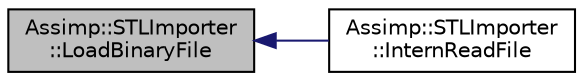 digraph "Assimp::STLImporter::LoadBinaryFile"
{
  edge [fontname="Helvetica",fontsize="10",labelfontname="Helvetica",labelfontsize="10"];
  node [fontname="Helvetica",fontsize="10",shape=record];
  rankdir="LR";
  Node1 [label="Assimp::STLImporter\l::LoadBinaryFile",height=0.2,width=0.4,color="black", fillcolor="grey75", style="filled", fontcolor="black"];
  Node1 -> Node2 [dir="back",color="midnightblue",fontsize="10",style="solid",fontname="Helvetica"];
  Node2 [label="Assimp::STLImporter\l::InternReadFile",height=0.2,width=0.4,color="black", fillcolor="white", style="filled",URL="$class_assimp_1_1_s_t_l_importer.html#a4a1f2e7092290364d9bc52603ed7cf74"];
}
